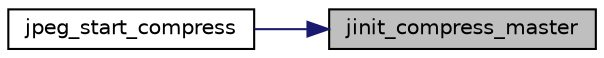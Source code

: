 digraph "jinit_compress_master"
{
 // LATEX_PDF_SIZE
  bgcolor="transparent";
  edge [fontname="Helvetica",fontsize="10",labelfontname="Helvetica",labelfontsize="10"];
  node [fontname="Helvetica",fontsize="10",shape=record];
  rankdir="RL";
  Node150 [label="jinit_compress_master",height=0.2,width=0.4,color="black", fillcolor="grey75", style="filled", fontcolor="black",tooltip=" "];
  Node150 -> Node151 [dir="back",color="midnightblue",fontsize="10",style="solid"];
  Node151 [label="jpeg_start_compress",height=0.2,width=0.4,color="black",URL="$jcapistd_8c.html#aacff7627af44bc9457601ba15577162d",tooltip=" "];
}
